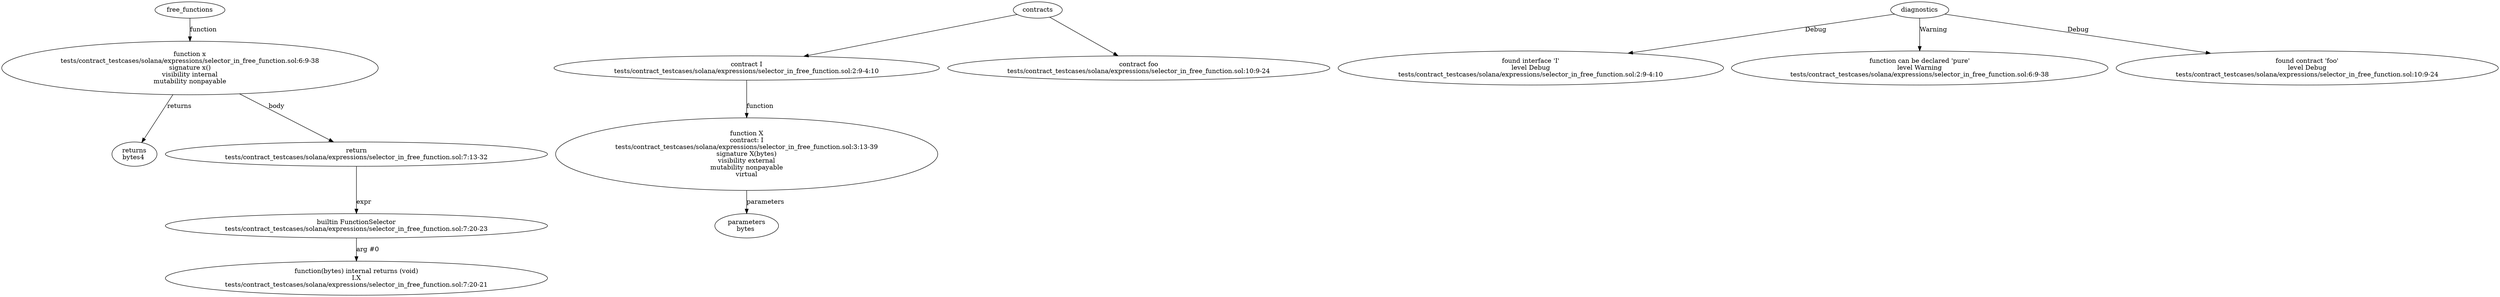 strict digraph "tests/contract_testcases/solana/expressions/selector_in_free_function.sol" {
	x [label="function x\ntests/contract_testcases/solana/expressions/selector_in_free_function.sol:6:9-38\nsignature x()\nvisibility internal\nmutability nonpayable"]
	returns [label="returns\nbytes4 "]
	return [label="return\ntests/contract_testcases/solana/expressions/selector_in_free_function.sol:7:13-32"]
	builtins [label="builtin FunctionSelector\ntests/contract_testcases/solana/expressions/selector_in_free_function.sol:7:20-23"]
	internal_function [label="function(bytes) internal returns (void)\nI.X\ntests/contract_testcases/solana/expressions/selector_in_free_function.sol:7:20-21"]
	contract [label="contract I\ntests/contract_testcases/solana/expressions/selector_in_free_function.sol:2:9-4:10"]
	X [label="function X\ncontract: I\ntests/contract_testcases/solana/expressions/selector_in_free_function.sol:3:13-39\nsignature X(bytes)\nvisibility external\nmutability nonpayable\nvirtual"]
	parameters [label="parameters\nbytes "]
	contract_10 [label="contract foo\ntests/contract_testcases/solana/expressions/selector_in_free_function.sol:10:9-24"]
	diagnostic [label="found interface 'I'\nlevel Debug\ntests/contract_testcases/solana/expressions/selector_in_free_function.sol:2:9-4:10"]
	diagnostic_13 [label="function can be declared 'pure'\nlevel Warning\ntests/contract_testcases/solana/expressions/selector_in_free_function.sol:6:9-38"]
	diagnostic_14 [label="found contract 'foo'\nlevel Debug\ntests/contract_testcases/solana/expressions/selector_in_free_function.sol:10:9-24"]
	free_functions -> x [label="function"]
	x -> returns [label="returns"]
	x -> return [label="body"]
	return -> builtins [label="expr"]
	builtins -> internal_function [label="arg #0"]
	contracts -> contract
	contract -> X [label="function"]
	X -> parameters [label="parameters"]
	contracts -> contract_10
	diagnostics -> diagnostic [label="Debug"]
	diagnostics -> diagnostic_13 [label="Warning"]
	diagnostics -> diagnostic_14 [label="Debug"]
}
